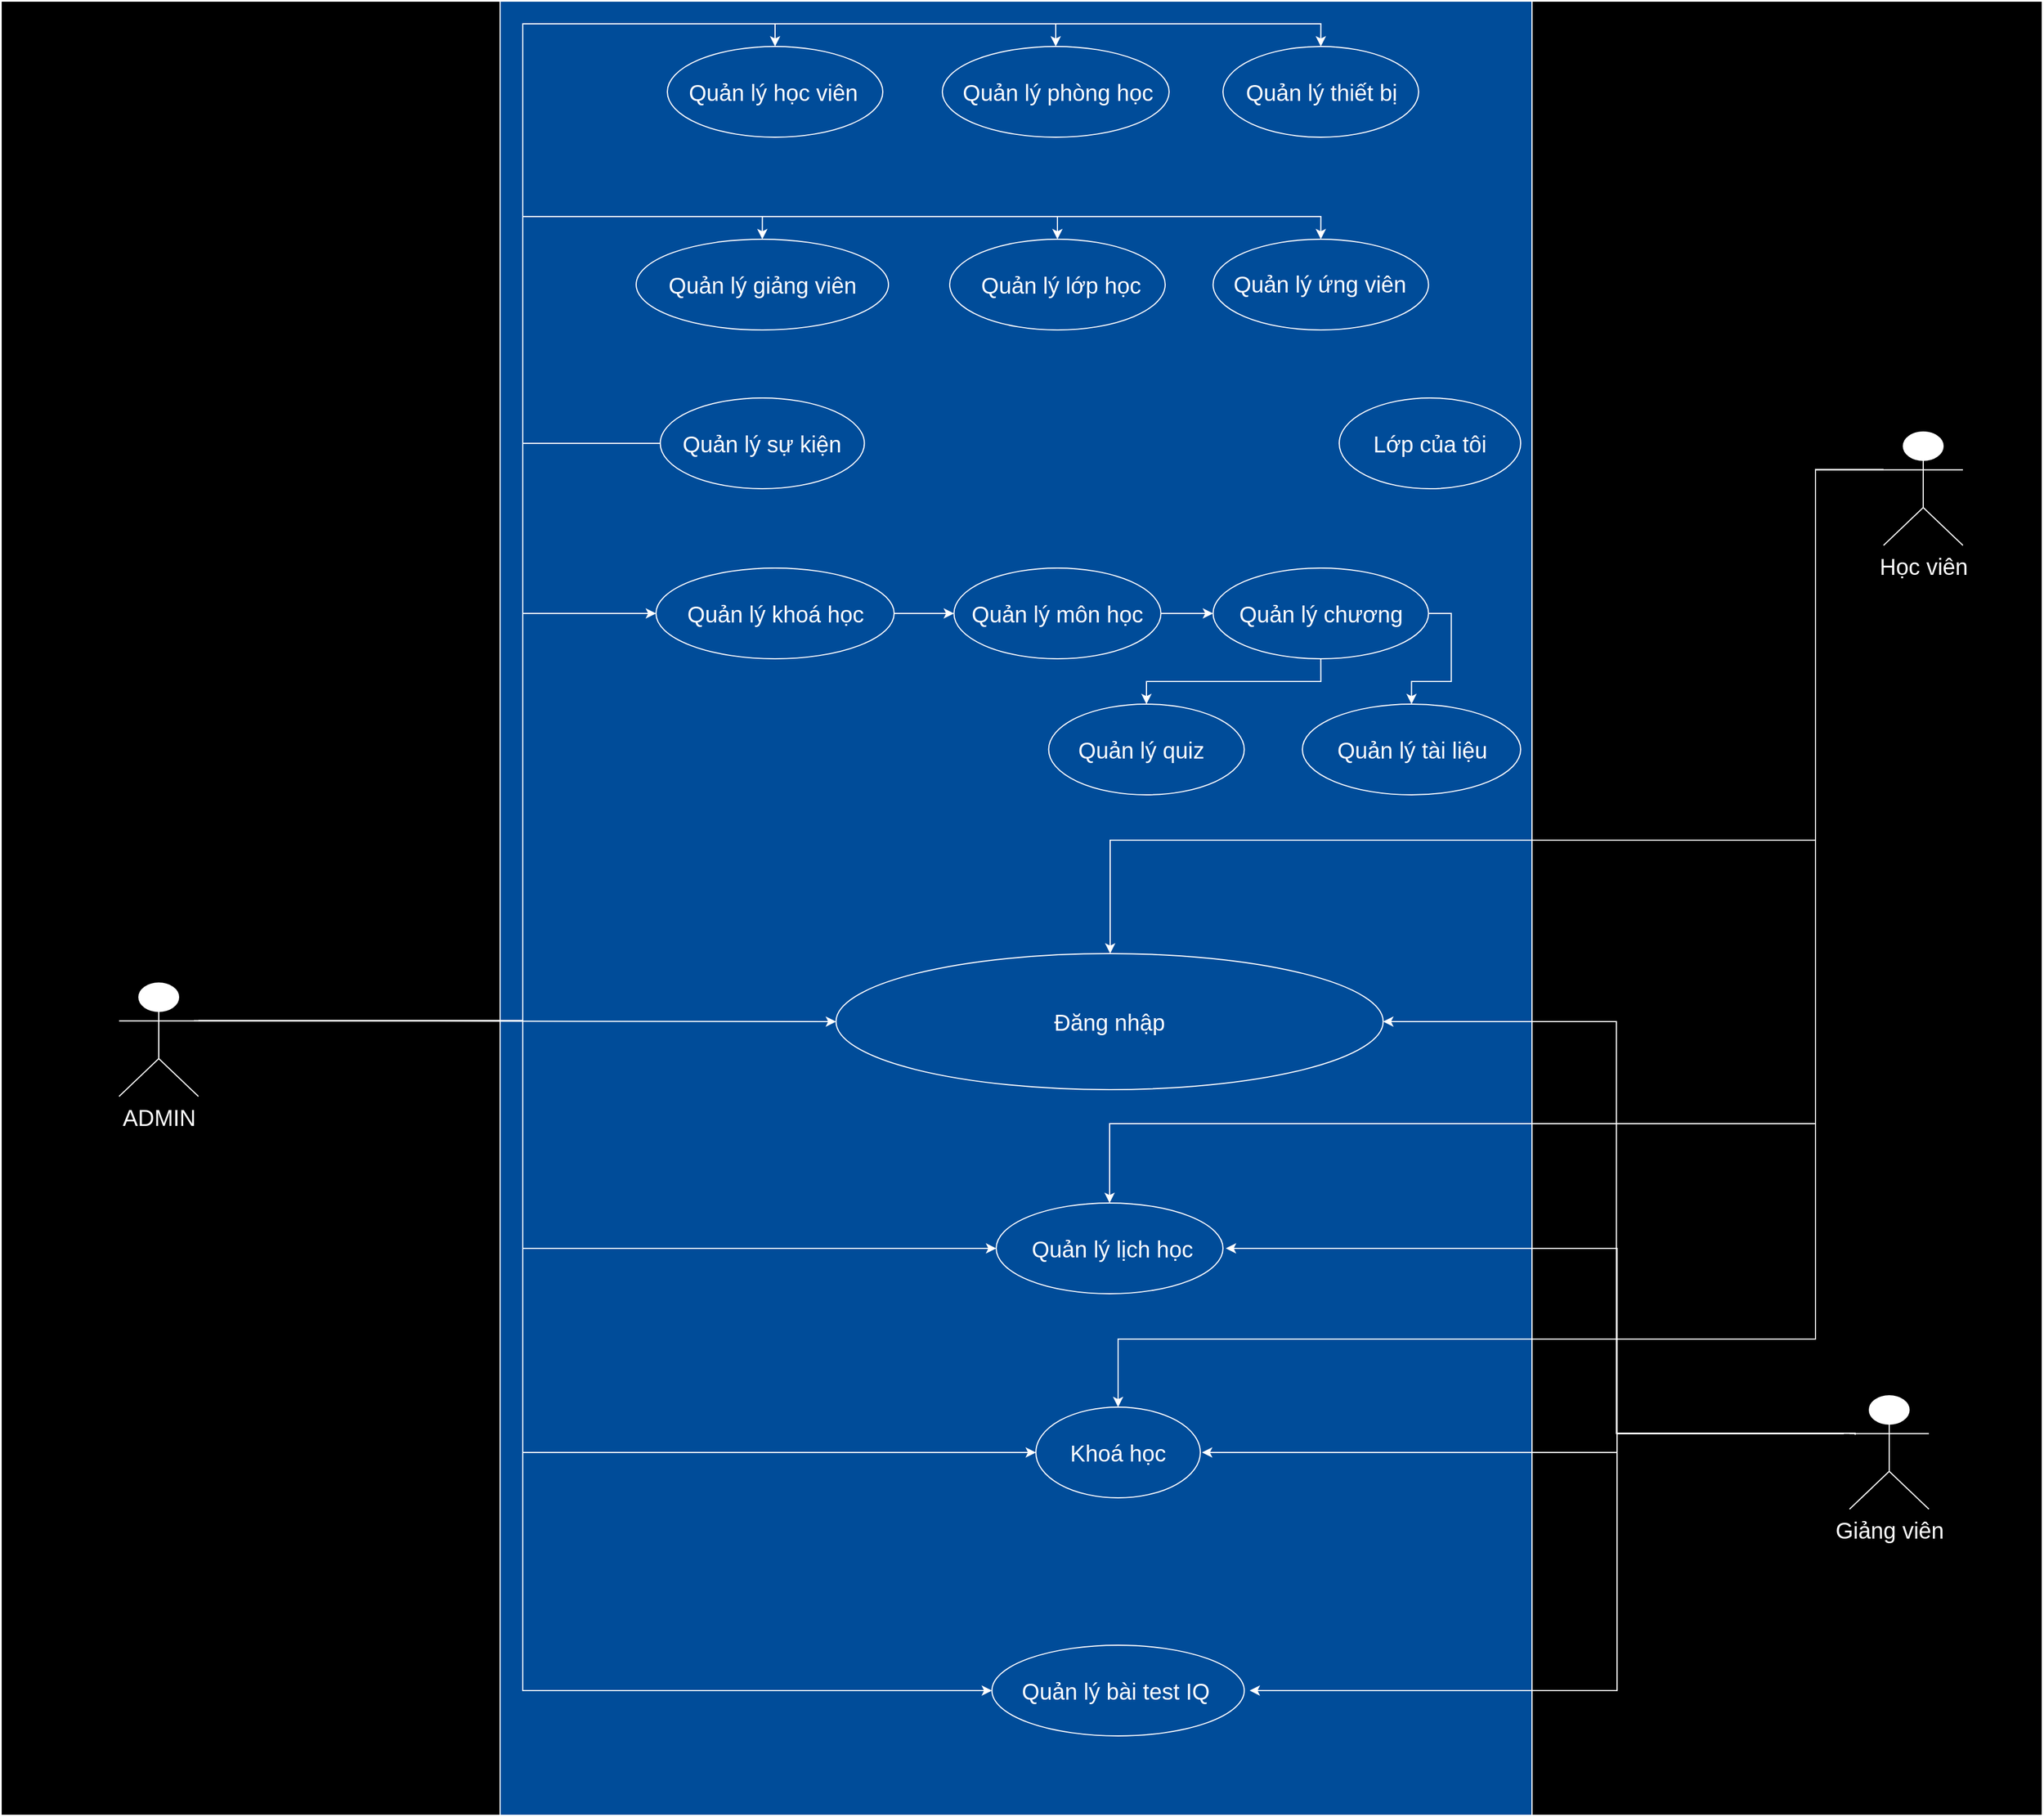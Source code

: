 <mxfile version="21.6.1" type="device">
  <diagram name="Page-1" id="hUDFwrAE7MCXMODmfE6O">
    <mxGraphModel dx="3826" dy="1171" grid="1" gridSize="10" guides="1" tooltips="1" connect="1" arrows="1" fold="1" page="1" pageScale="1" pageWidth="900" pageHeight="1600" math="0" shadow="0">
      <root>
        <mxCell id="0" />
        <mxCell id="1" parent="0" />
        <mxCell id="gYVAJZJi6gesPJjhDRaa-59" value="" style="rounded=0;whiteSpace=wrap;html=1;fillColor=#000000;fillStyle=auto;strokeColor=#FFFFFF;labelBorderColor=none;" vertex="1" parent="1">
          <mxGeometry x="-1800" width="1800" height="1600" as="geometry" />
        </mxCell>
        <mxCell id="gYVAJZJi6gesPJjhDRaa-61" value="" style="rounded=0;whiteSpace=wrap;html=1;fillColor=#004C99;strokeColor=#FFFFFF;labelBorderColor=none;" vertex="1" parent="1">
          <mxGeometry x="-1360" width="910" height="1600" as="geometry" />
        </mxCell>
        <mxCell id="gYVAJZJi6gesPJjhDRaa-109" style="edgeStyle=orthogonalEdgeStyle;rounded=0;orthogonalLoop=1;jettySize=auto;html=1;exitX=1;exitY=0.333;exitDx=0;exitDy=0;exitPerimeter=0;entryX=0.5;entryY=0;entryDx=0;entryDy=0;strokeColor=#FFFFFF;" edge="1" parent="1" source="gYVAJZJi6gesPJjhDRaa-63" target="gYVAJZJi6gesPJjhDRaa-77">
          <mxGeometry relative="1" as="geometry">
            <Array as="points">
              <mxPoint x="-1340" y="900" />
              <mxPoint x="-1340" y="20" />
              <mxPoint x="-636" y="20" />
            </Array>
          </mxGeometry>
        </mxCell>
        <mxCell id="gYVAJZJi6gesPJjhDRaa-110" style="edgeStyle=orthogonalEdgeStyle;rounded=0;orthogonalLoop=1;jettySize=auto;html=1;exitX=1;exitY=0.333;exitDx=0;exitDy=0;exitPerimeter=0;entryX=0.5;entryY=0;entryDx=0;entryDy=0;strokeColor=#FFFFFF;" edge="1" parent="1" source="gYVAJZJi6gesPJjhDRaa-63" target="gYVAJZJi6gesPJjhDRaa-73">
          <mxGeometry relative="1" as="geometry">
            <Array as="points">
              <mxPoint x="-1340" y="900" />
              <mxPoint x="-1340" y="20" />
              <mxPoint x="-870" y="20" />
            </Array>
          </mxGeometry>
        </mxCell>
        <mxCell id="gYVAJZJi6gesPJjhDRaa-113" style="edgeStyle=orthogonalEdgeStyle;rounded=0;orthogonalLoop=1;jettySize=auto;html=1;exitX=1;exitY=0.333;exitDx=0;exitDy=0;exitPerimeter=0;entryX=0.5;entryY=0;entryDx=0;entryDy=0;strokeColor=#FFFFFF;" edge="1" parent="1" source="gYVAJZJi6gesPJjhDRaa-63" target="gYVAJZJi6gesPJjhDRaa-67">
          <mxGeometry relative="1" as="geometry">
            <Array as="points">
              <mxPoint x="-1340" y="900" />
              <mxPoint x="-1340" y="20" />
              <mxPoint x="-1118" y="20" />
            </Array>
          </mxGeometry>
        </mxCell>
        <mxCell id="gYVAJZJi6gesPJjhDRaa-114" style="edgeStyle=orthogonalEdgeStyle;rounded=0;orthogonalLoop=1;jettySize=auto;html=1;exitX=1;exitY=0.333;exitDx=0;exitDy=0;exitPerimeter=0;entryX=0.5;entryY=0;entryDx=0;entryDy=0;strokeColor=#FFFFFF;" edge="1" parent="1" source="gYVAJZJi6gesPJjhDRaa-63" target="gYVAJZJi6gesPJjhDRaa-79">
          <mxGeometry relative="1" as="geometry">
            <Array as="points">
              <mxPoint x="-1340" y="900" />
              <mxPoint x="-1340" y="190" />
              <mxPoint x="-636" y="190" />
            </Array>
          </mxGeometry>
        </mxCell>
        <mxCell id="gYVAJZJi6gesPJjhDRaa-115" style="edgeStyle=orthogonalEdgeStyle;rounded=0;orthogonalLoop=1;jettySize=auto;html=1;exitX=1;exitY=0.333;exitDx=0;exitDy=0;exitPerimeter=0;entryX=0.5;entryY=0;entryDx=0;entryDy=0;strokeColor=#FFFFFF;" edge="1" parent="1" source="gYVAJZJi6gesPJjhDRaa-63" target="gYVAJZJi6gesPJjhDRaa-75">
          <mxGeometry relative="1" as="geometry">
            <Array as="points">
              <mxPoint x="-1340" y="900" />
              <mxPoint x="-1340" y="190" />
              <mxPoint x="-868" y="190" />
            </Array>
          </mxGeometry>
        </mxCell>
        <mxCell id="gYVAJZJi6gesPJjhDRaa-116" style="edgeStyle=orthogonalEdgeStyle;rounded=0;orthogonalLoop=1;jettySize=auto;html=1;exitX=0;exitY=0.5;exitDx=0;exitDy=0;entryX=0.5;entryY=0;entryDx=0;entryDy=0;strokeColor=#FFFFFF;" edge="1" parent="1" source="gYVAJZJi6gesPJjhDRaa-71" target="gYVAJZJi6gesPJjhDRaa-69">
          <mxGeometry relative="1" as="geometry">
            <Array as="points">
              <mxPoint x="-1340" y="390" />
              <mxPoint x="-1340" y="190" />
              <mxPoint x="-1129" y="190" />
            </Array>
          </mxGeometry>
        </mxCell>
        <mxCell id="gYVAJZJi6gesPJjhDRaa-120" style="edgeStyle=orthogonalEdgeStyle;rounded=0;orthogonalLoop=1;jettySize=auto;html=1;exitX=1;exitY=0.333;exitDx=0;exitDy=0;exitPerimeter=0;entryX=0;entryY=0.5;entryDx=0;entryDy=0;strokeColor=#FFFFFF;" edge="1" parent="1" source="gYVAJZJi6gesPJjhDRaa-63" target="gYVAJZJi6gesPJjhDRaa-81">
          <mxGeometry relative="1" as="geometry">
            <Array as="points">
              <mxPoint x="-1340" y="900" />
              <mxPoint x="-1340" y="540" />
            </Array>
          </mxGeometry>
        </mxCell>
        <mxCell id="gYVAJZJi6gesPJjhDRaa-129" style="edgeStyle=orthogonalEdgeStyle;rounded=0;orthogonalLoop=1;jettySize=auto;html=1;exitX=1;exitY=0.333;exitDx=0;exitDy=0;exitPerimeter=0;entryX=0;entryY=0.5;entryDx=0;entryDy=0;strokeColor=#FFFFFF;" edge="1" parent="1" source="gYVAJZJi6gesPJjhDRaa-63" target="gYVAJZJi6gesPJjhDRaa-65">
          <mxGeometry relative="1" as="geometry">
            <Array as="points">
              <mxPoint x="-1630" y="900" />
            </Array>
          </mxGeometry>
        </mxCell>
        <mxCell id="gYVAJZJi6gesPJjhDRaa-130" style="edgeStyle=orthogonalEdgeStyle;rounded=0;orthogonalLoop=1;jettySize=auto;html=1;exitX=1;exitY=0.333;exitDx=0;exitDy=0;exitPerimeter=0;entryX=0;entryY=0.5;entryDx=0;entryDy=0;strokeColor=#FFFFFF;" edge="1" parent="1" source="gYVAJZJi6gesPJjhDRaa-63" target="gYVAJZJi6gesPJjhDRaa-93">
          <mxGeometry relative="1" as="geometry">
            <Array as="points">
              <mxPoint x="-1340" y="899" />
              <mxPoint x="-1340" y="1100" />
            </Array>
          </mxGeometry>
        </mxCell>
        <mxCell id="gYVAJZJi6gesPJjhDRaa-131" style="edgeStyle=orthogonalEdgeStyle;rounded=0;orthogonalLoop=1;jettySize=auto;html=1;exitX=1;exitY=0.333;exitDx=0;exitDy=0;exitPerimeter=0;entryX=0;entryY=0.5;entryDx=0;entryDy=0;strokeColor=#FFFFFF;" edge="1" parent="1" source="gYVAJZJi6gesPJjhDRaa-63" target="gYVAJZJi6gesPJjhDRaa-95">
          <mxGeometry relative="1" as="geometry">
            <Array as="points">
              <mxPoint x="-1340" y="899" />
              <mxPoint x="-1340" y="1280" />
            </Array>
          </mxGeometry>
        </mxCell>
        <mxCell id="gYVAJZJi6gesPJjhDRaa-134" style="edgeStyle=orthogonalEdgeStyle;rounded=0;orthogonalLoop=1;jettySize=auto;html=1;exitX=1;exitY=0.333;exitDx=0;exitDy=0;exitPerimeter=0;entryX=0;entryY=0.5;entryDx=0;entryDy=0;strokeColor=#FFFFFF;" edge="1" parent="1" source="gYVAJZJi6gesPJjhDRaa-63" target="gYVAJZJi6gesPJjhDRaa-91">
          <mxGeometry relative="1" as="geometry">
            <Array as="points">
              <mxPoint x="-1340" y="899" />
              <mxPoint x="-1340" y="1490" />
            </Array>
          </mxGeometry>
        </mxCell>
        <mxCell id="gYVAJZJi6gesPJjhDRaa-63" value="ADMIN" style="shape=umlActor;verticalLabelPosition=bottom;verticalAlign=top;html=1;outlineConnect=0;fontSize=20;strokeColor=#FFFFFF;labelBorderColor=none;fontColor=#FFFFFF;" vertex="1" parent="1">
          <mxGeometry x="-1696" y="866" width="70" height="100" as="geometry" />
        </mxCell>
        <mxCell id="gYVAJZJi6gesPJjhDRaa-135" style="edgeStyle=orthogonalEdgeStyle;rounded=0;orthogonalLoop=1;jettySize=auto;html=1;exitX=0;exitY=0.333;exitDx=0;exitDy=0;exitPerimeter=0;entryX=1;entryY=0.5;entryDx=0;entryDy=0;strokeColor=#FFFFFF;" edge="1" parent="1" source="gYVAJZJi6gesPJjhDRaa-64" target="gYVAJZJi6gesPJjhDRaa-65">
          <mxGeometry relative="1" as="geometry" />
        </mxCell>
        <mxCell id="gYVAJZJi6gesPJjhDRaa-138" style="edgeStyle=orthogonalEdgeStyle;rounded=0;orthogonalLoop=1;jettySize=auto;html=1;exitX=0;exitY=0.333;exitDx=0;exitDy=0;exitPerimeter=0;strokeColor=#FFFFFF;" edge="1" parent="1">
          <mxGeometry relative="1" as="geometry">
            <mxPoint x="-175" y="1263.333" as="sourcePoint" />
            <mxPoint x="-720" y="1100" as="targetPoint" />
            <Array as="points">
              <mxPoint x="-375" y="1263" />
              <mxPoint x="-375" y="1100" />
            </Array>
          </mxGeometry>
        </mxCell>
        <mxCell id="gYVAJZJi6gesPJjhDRaa-139" style="edgeStyle=orthogonalEdgeStyle;rounded=0;orthogonalLoop=1;jettySize=auto;html=1;exitX=0;exitY=0.333;exitDx=0;exitDy=0;exitPerimeter=0;strokeColor=#FFFFFF;" edge="1" parent="1">
          <mxGeometry relative="1" as="geometry">
            <mxPoint x="-175" y="1263.333" as="sourcePoint" />
            <mxPoint x="-741" y="1280" as="targetPoint" />
            <Array as="points">
              <mxPoint x="-375" y="1263" />
              <mxPoint x="-375" y="1280" />
            </Array>
          </mxGeometry>
        </mxCell>
        <mxCell id="gYVAJZJi6gesPJjhDRaa-140" style="edgeStyle=orthogonalEdgeStyle;rounded=0;orthogonalLoop=1;jettySize=auto;html=1;exitX=0;exitY=0.333;exitDx=0;exitDy=0;exitPerimeter=0;strokeColor=#FFFFFF;" edge="1" parent="1">
          <mxGeometry relative="1" as="geometry">
            <mxPoint x="-165" y="1264.333" as="sourcePoint" />
            <mxPoint x="-699" y="1490" as="targetPoint" />
            <Array as="points">
              <mxPoint x="-375" y="1263" />
              <mxPoint x="-375" y="1490" />
            </Array>
          </mxGeometry>
        </mxCell>
        <mxCell id="gYVAJZJi6gesPJjhDRaa-64" value="Giảng viên" style="shape=umlActor;verticalLabelPosition=bottom;verticalAlign=top;html=1;outlineConnect=0;fontSize=20;strokeColor=#FFFFFF;labelBorderColor=none;fontColor=#FFFFFF;" vertex="1" parent="1">
          <mxGeometry x="-170" y="1230" width="70" height="100" as="geometry" />
        </mxCell>
        <mxCell id="gYVAJZJi6gesPJjhDRaa-65" value="" style="ellipse;whiteSpace=wrap;html=1;fillColor=#004C99;fontSize=20;strokeColor=#FFFFFF;labelBorderColor=none;" vertex="1" parent="1">
          <mxGeometry x="-1063.75" y="840" width="482.5" height="120" as="geometry" />
        </mxCell>
        <mxCell id="gYVAJZJi6gesPJjhDRaa-66" value="&lt;font style=&quot;font-size: 20px;&quot; color=&quot;#ffffff&quot;&gt;Đăng nhập&lt;/font&gt;" style="text;html=1;strokeColor=none;fillColor=none;align=center;verticalAlign=middle;whiteSpace=wrap;rounded=0;fontSize=20;labelBorderColor=none;" vertex="1" parent="1">
          <mxGeometry x="-910" y="885" width="175" height="30" as="geometry" />
        </mxCell>
        <mxCell id="gYVAJZJi6gesPJjhDRaa-67" value="" style="ellipse;whiteSpace=wrap;html=1;fillColor=#004C99;fontSize=20;strokeColor=#FFFFFF;labelBorderColor=none;" vertex="1" parent="1">
          <mxGeometry x="-1212.5" y="40" width="190" height="80" as="geometry" />
        </mxCell>
        <mxCell id="gYVAJZJi6gesPJjhDRaa-68" value="&lt;font color=&quot;#ffffff&quot; style=&quot;font-size: 20px;&quot;&gt;Quản lý học viên&lt;/font&gt;" style="text;html=1;strokeColor=none;fillColor=none;align=center;verticalAlign=middle;whiteSpace=wrap;rounded=0;fontSize=20;labelBorderColor=none;" vertex="1" parent="1">
          <mxGeometry x="-1199.5" y="60" width="160" height="40" as="geometry" />
        </mxCell>
        <mxCell id="gYVAJZJi6gesPJjhDRaa-69" value="" style="ellipse;whiteSpace=wrap;html=1;fillColor=#004C99;fontSize=20;strokeColor=#FFFFFF;labelBorderColor=none;" vertex="1" parent="1">
          <mxGeometry x="-1240" y="210" width="222.5" height="80" as="geometry" />
        </mxCell>
        <mxCell id="gYVAJZJi6gesPJjhDRaa-70" value="&lt;font color=&quot;#ffffff&quot; style=&quot;font-size: 20px;&quot;&gt;Quản lý giảng viên&lt;/font&gt;" style="text;html=1;strokeColor=none;fillColor=none;align=center;verticalAlign=middle;whiteSpace=wrap;rounded=0;fontSize=20;labelBorderColor=none;" vertex="1" parent="1">
          <mxGeometry x="-1220" y="230" width="182.5" height="40" as="geometry" />
        </mxCell>
        <mxCell id="gYVAJZJi6gesPJjhDRaa-71" value="" style="ellipse;whiteSpace=wrap;html=1;fillColor=#004C99;fontSize=20;strokeColor=#FFFFFF;labelBorderColor=none;" vertex="1" parent="1">
          <mxGeometry x="-1218.75" y="350" width="180" height="80" as="geometry" />
        </mxCell>
        <mxCell id="gYVAJZJi6gesPJjhDRaa-72" value="&lt;font color=&quot;#ffffff&quot; style=&quot;font-size: 20px;&quot;&gt;Quản lý sự kiện&lt;/font&gt;" style="text;html=1;strokeColor=none;fillColor=none;align=center;verticalAlign=middle;whiteSpace=wrap;rounded=0;fontSize=20;labelBorderColor=none;" vertex="1" parent="1">
          <mxGeometry x="-1208.75" y="370" width="160" height="40" as="geometry" />
        </mxCell>
        <mxCell id="gYVAJZJi6gesPJjhDRaa-73" value="" style="ellipse;whiteSpace=wrap;html=1;fillColor=#004C99;fontSize=20;strokeColor=#FFFFFF;labelBorderColor=none;" vertex="1" parent="1">
          <mxGeometry x="-970" y="40" width="200" height="80" as="geometry" />
        </mxCell>
        <mxCell id="gYVAJZJi6gesPJjhDRaa-74" value="&lt;font color=&quot;#ffffff&quot; style=&quot;font-size: 20px;&quot;&gt;Quản lý phòng học&lt;/font&gt;" style="text;html=1;strokeColor=none;fillColor=none;align=center;verticalAlign=middle;whiteSpace=wrap;rounded=0;fontSize=20;labelBorderColor=none;" vertex="1" parent="1">
          <mxGeometry x="-953.5" y="60" width="170" height="40" as="geometry" />
        </mxCell>
        <mxCell id="gYVAJZJi6gesPJjhDRaa-75" value="" style="ellipse;whiteSpace=wrap;html=1;fillColor=#004C99;fontSize=20;strokeColor=#FFFFFF;labelBorderColor=none;" vertex="1" parent="1">
          <mxGeometry x="-963.5" y="210" width="190" height="80" as="geometry" />
        </mxCell>
        <mxCell id="gYVAJZJi6gesPJjhDRaa-76" value="&lt;font color=&quot;#ffffff&quot; style=&quot;font-size: 20px;&quot;&gt;&amp;nbsp;Quản lý lớp học&lt;/font&gt;" style="text;html=1;strokeColor=none;fillColor=none;align=center;verticalAlign=middle;whiteSpace=wrap;rounded=0;fontSize=20;labelBorderColor=none;" vertex="1" parent="1">
          <mxGeometry x="-943.5" y="230" width="150" height="40" as="geometry" />
        </mxCell>
        <mxCell id="gYVAJZJi6gesPJjhDRaa-77" value="" style="ellipse;whiteSpace=wrap;html=1;fillColor=#004C99;fontSize=20;strokeColor=#FFFFFF;labelBorderColor=none;" vertex="1" parent="1">
          <mxGeometry x="-722.5" y="40" width="172.5" height="80" as="geometry" />
        </mxCell>
        <mxCell id="gYVAJZJi6gesPJjhDRaa-78" value="&lt;font color=&quot;#ffffff&quot; style=&quot;font-size: 20px;&quot;&gt;Quản lý thiết bị&lt;/font&gt;" style="text;html=1;strokeColor=none;fillColor=none;align=center;verticalAlign=middle;whiteSpace=wrap;rounded=0;fontSize=20;labelBorderColor=none;" vertex="1" parent="1">
          <mxGeometry x="-712.5" y="60" width="152.5" height="40" as="geometry" />
        </mxCell>
        <mxCell id="gYVAJZJi6gesPJjhDRaa-79" value="" style="ellipse;whiteSpace=wrap;html=1;fillColor=#004C99;fontSize=20;strokeColor=#FFFFFF;labelBorderColor=none;" vertex="1" parent="1">
          <mxGeometry x="-731.25" y="210" width="190" height="80" as="geometry" />
        </mxCell>
        <mxCell id="gYVAJZJi6gesPJjhDRaa-80" value="&lt;font color=&quot;#ffffff&quot; style=&quot;font-size: 20px;&quot;&gt;Quản lý ứng viên&lt;/font&gt;" style="text;html=1;strokeColor=none;fillColor=none;align=center;verticalAlign=middle;whiteSpace=wrap;rounded=0;fontSize=20;labelBorderColor=none;" vertex="1" parent="1">
          <mxGeometry x="-717.25" y="229" width="160" height="40" as="geometry" />
        </mxCell>
        <mxCell id="gYVAJZJi6gesPJjhDRaa-121" style="edgeStyle=orthogonalEdgeStyle;rounded=0;orthogonalLoop=1;jettySize=auto;html=1;exitX=1;exitY=0.5;exitDx=0;exitDy=0;entryX=0;entryY=0.5;entryDx=0;entryDy=0;strokeColor=#FFFFFF;" edge="1" parent="1" source="gYVAJZJi6gesPJjhDRaa-81" target="gYVAJZJi6gesPJjhDRaa-83">
          <mxGeometry relative="1" as="geometry" />
        </mxCell>
        <mxCell id="gYVAJZJi6gesPJjhDRaa-81" value="" style="ellipse;whiteSpace=wrap;html=1;fillColor=#004C99;fontSize=20;strokeColor=#FFFFFF;labelBorderColor=none;" vertex="1" parent="1">
          <mxGeometry x="-1222.5" y="500" width="210" height="80" as="geometry" />
        </mxCell>
        <mxCell id="gYVAJZJi6gesPJjhDRaa-82" value="&lt;font color=&quot;#ffffff&quot; style=&quot;font-size: 20px;&quot;&gt;Quản lý khoá học&lt;/font&gt;" style="text;html=1;strokeColor=none;fillColor=none;align=center;verticalAlign=middle;whiteSpace=wrap;rounded=0;fontSize=20;labelBorderColor=none;" vertex="1" parent="1">
          <mxGeometry x="-1197.5" y="520" width="160" height="40" as="geometry" />
        </mxCell>
        <mxCell id="gYVAJZJi6gesPJjhDRaa-124" style="edgeStyle=orthogonalEdgeStyle;rounded=0;orthogonalLoop=1;jettySize=auto;html=1;exitX=1;exitY=0.5;exitDx=0;exitDy=0;entryX=0;entryY=0.5;entryDx=0;entryDy=0;strokeColor=#FFFFFF;" edge="1" parent="1" source="gYVAJZJi6gesPJjhDRaa-83" target="gYVAJZJi6gesPJjhDRaa-85">
          <mxGeometry relative="1" as="geometry" />
        </mxCell>
        <mxCell id="gYVAJZJi6gesPJjhDRaa-83" value="" style="ellipse;whiteSpace=wrap;html=1;fillColor=#004C99;fontSize=20;strokeColor=#FFFFFF;labelBorderColor=none;" vertex="1" parent="1">
          <mxGeometry x="-959.75" y="500" width="182.5" height="80" as="geometry" />
        </mxCell>
        <mxCell id="gYVAJZJi6gesPJjhDRaa-84" value="&lt;font color=&quot;#ffffff&quot; style=&quot;font-size: 20px;&quot;&gt;Quản lý môn học&lt;/font&gt;" style="text;html=1;strokeColor=none;fillColor=none;align=center;verticalAlign=middle;whiteSpace=wrap;rounded=0;fontSize=20;labelBorderColor=none;" vertex="1" parent="1">
          <mxGeometry x="-949.75" y="520" width="162.5" height="40" as="geometry" />
        </mxCell>
        <mxCell id="gYVAJZJi6gesPJjhDRaa-125" style="edgeStyle=orthogonalEdgeStyle;rounded=0;orthogonalLoop=1;jettySize=auto;html=1;exitX=1;exitY=0.5;exitDx=0;exitDy=0;strokeColor=#FFFFFF;" edge="1" parent="1" source="gYVAJZJi6gesPJjhDRaa-85" target="gYVAJZJi6gesPJjhDRaa-87">
          <mxGeometry relative="1" as="geometry" />
        </mxCell>
        <mxCell id="gYVAJZJi6gesPJjhDRaa-126" style="edgeStyle=orthogonalEdgeStyle;rounded=0;orthogonalLoop=1;jettySize=auto;html=1;exitX=0.5;exitY=1;exitDx=0;exitDy=0;entryX=0.5;entryY=0;entryDx=0;entryDy=0;strokeColor=#FFFFFF;" edge="1" parent="1" source="gYVAJZJi6gesPJjhDRaa-85" target="gYVAJZJi6gesPJjhDRaa-89">
          <mxGeometry relative="1" as="geometry" />
        </mxCell>
        <mxCell id="gYVAJZJi6gesPJjhDRaa-85" value="" style="ellipse;whiteSpace=wrap;html=1;fillColor=#004C99;fontSize=20;strokeColor=#FFFFFF;labelBorderColor=none;" vertex="1" parent="1">
          <mxGeometry x="-731.25" y="500" width="190" height="80" as="geometry" />
        </mxCell>
        <mxCell id="gYVAJZJi6gesPJjhDRaa-86" value="&lt;font color=&quot;#ffffff&quot; style=&quot;font-size: 20px;&quot;&gt;Quản lý chương&lt;/font&gt;" style="text;html=1;strokeColor=none;fillColor=none;align=center;verticalAlign=middle;whiteSpace=wrap;rounded=0;fontSize=20;labelBorderColor=none;" vertex="1" parent="1">
          <mxGeometry x="-711.25" y="520" width="150" height="40" as="geometry" />
        </mxCell>
        <mxCell id="gYVAJZJi6gesPJjhDRaa-87" value="" style="ellipse;whiteSpace=wrap;html=1;fillColor=#004C99;fontSize=20;strokeColor=#FFFFFF;labelBorderColor=none;" vertex="1" parent="1">
          <mxGeometry x="-652.5" y="620" width="192.5" height="80" as="geometry" />
        </mxCell>
        <mxCell id="gYVAJZJi6gesPJjhDRaa-88" value="&lt;font color=&quot;#ffffff&quot; style=&quot;font-size: 20px;&quot;&gt;Quản lý tài liệu&lt;/font&gt;" style="text;html=1;strokeColor=none;fillColor=none;align=center;verticalAlign=middle;whiteSpace=wrap;rounded=0;fontSize=20;labelBorderColor=none;" vertex="1" parent="1">
          <mxGeometry x="-627.5" y="640" width="142.5" height="40" as="geometry" />
        </mxCell>
        <mxCell id="gYVAJZJi6gesPJjhDRaa-89" value="" style="ellipse;whiteSpace=wrap;html=1;fillColor=#004C99;fontSize=20;strokeColor=#FFFFFF;labelBorderColor=none;" vertex="1" parent="1">
          <mxGeometry x="-876.25" y="620" width="172.5" height="80" as="geometry" />
        </mxCell>
        <mxCell id="gYVAJZJi6gesPJjhDRaa-90" value="&lt;font color=&quot;#ffffff&quot; style=&quot;font-size: 20px;&quot;&gt;Quản lý quiz&lt;/font&gt;" style="text;html=1;strokeColor=none;fillColor=none;align=center;verticalAlign=middle;whiteSpace=wrap;rounded=0;fontSize=20;labelBorderColor=none;" vertex="1" parent="1">
          <mxGeometry x="-866.25" y="640" width="142.5" height="40" as="geometry" />
        </mxCell>
        <mxCell id="gYVAJZJi6gesPJjhDRaa-91" value="" style="ellipse;whiteSpace=wrap;html=1;fillColor=#004C99;fontSize=20;strokeColor=#FFFFFF;labelBorderColor=none;" vertex="1" parent="1">
          <mxGeometry x="-926.25" y="1450" width="222.5" height="80" as="geometry" />
        </mxCell>
        <mxCell id="gYVAJZJi6gesPJjhDRaa-92" value="&lt;font color=&quot;#ffffff&quot; style=&quot;font-size: 20px;&quot;&gt;Quản lý bài test IQ&lt;/font&gt;" style="text;html=1;strokeColor=none;fillColor=none;align=center;verticalAlign=middle;whiteSpace=wrap;rounded=0;fontSize=20;labelBorderColor=none;" vertex="1" parent="1">
          <mxGeometry x="-907.25" y="1470" width="179.5" height="40" as="geometry" />
        </mxCell>
        <mxCell id="gYVAJZJi6gesPJjhDRaa-93" value="" style="ellipse;whiteSpace=wrap;html=1;fillColor=#004C99;fontSize=20;strokeColor=#FFFFFF;labelBorderColor=none;" vertex="1" parent="1">
          <mxGeometry x="-922.5" y="1060" width="200" height="80" as="geometry" />
        </mxCell>
        <mxCell id="gYVAJZJi6gesPJjhDRaa-94" value="&lt;font color=&quot;#ffffff&quot; style=&quot;font-size: 20px;&quot;&gt;Quản lý lịch học&lt;/font&gt;" style="text;html=1;strokeColor=none;fillColor=none;align=center;verticalAlign=middle;whiteSpace=wrap;rounded=0;fontSize=20;labelBorderColor=none;" vertex="1" parent="1">
          <mxGeometry x="-895" y="1080" width="150" height="40" as="geometry" />
        </mxCell>
        <mxCell id="gYVAJZJi6gesPJjhDRaa-95" value="" style="ellipse;whiteSpace=wrap;html=1;fillColor=#004C99;fontSize=20;strokeColor=#FFFFFF;labelBorderColor=none;" vertex="1" parent="1">
          <mxGeometry x="-887.5" y="1240" width="145" height="80" as="geometry" />
        </mxCell>
        <mxCell id="gYVAJZJi6gesPJjhDRaa-96" value="&lt;font color=&quot;#ffffff&quot; style=&quot;font-size: 20px;&quot;&gt;Khoá học&lt;/font&gt;" style="text;html=1;strokeColor=none;fillColor=none;align=center;verticalAlign=middle;whiteSpace=wrap;rounded=0;fontSize=20;labelBorderColor=none;" vertex="1" parent="1">
          <mxGeometry x="-870" y="1260" width="110" height="40" as="geometry" />
        </mxCell>
        <mxCell id="gYVAJZJi6gesPJjhDRaa-97" value="" style="ellipse;whiteSpace=wrap;html=1;fillColor=#004C99;fontSize=20;strokeColor=#FFFFFF;labelBorderColor=none;" vertex="1" parent="1">
          <mxGeometry x="-620" y="350" width="160" height="80" as="geometry" />
        </mxCell>
        <mxCell id="gYVAJZJi6gesPJjhDRaa-98" value="Lớp của tôi" style="text;strokeColor=none;fillColor=none;align=center;verticalAlign=middle;rounded=0;fontSize=20;labelBorderColor=none;whiteSpace=wrap;html=1;fontColor=#FFFFFF;" vertex="1" parent="1">
          <mxGeometry x="-610" y="370" width="140" height="40" as="geometry" />
        </mxCell>
        <mxCell id="gYVAJZJi6gesPJjhDRaa-137" style="edgeStyle=orthogonalEdgeStyle;rounded=0;orthogonalLoop=1;jettySize=auto;html=1;exitX=0;exitY=0.333;exitDx=0;exitDy=0;exitPerimeter=0;strokeColor=#FFFFFF;" edge="1" parent="1" source="gYVAJZJi6gesPJjhDRaa-99" target="gYVAJZJi6gesPJjhDRaa-65">
          <mxGeometry relative="1" as="geometry">
            <Array as="points">
              <mxPoint x="-200" y="740" />
              <mxPoint x="-822" y="740" />
            </Array>
          </mxGeometry>
        </mxCell>
        <mxCell id="gYVAJZJi6gesPJjhDRaa-141" style="edgeStyle=orthogonalEdgeStyle;rounded=0;orthogonalLoop=1;jettySize=auto;html=1;exitX=0;exitY=0.333;exitDx=0;exitDy=0;exitPerimeter=0;entryX=0.5;entryY=0;entryDx=0;entryDy=0;strokeColor=#FFFFFF;" edge="1" parent="1" source="gYVAJZJi6gesPJjhDRaa-99" target="gYVAJZJi6gesPJjhDRaa-93">
          <mxGeometry relative="1" as="geometry">
            <Array as="points">
              <mxPoint x="-200" y="413" />
              <mxPoint x="-200" y="990" />
              <mxPoint x="-822" y="990" />
            </Array>
          </mxGeometry>
        </mxCell>
        <mxCell id="gYVAJZJi6gesPJjhDRaa-142" style="edgeStyle=orthogonalEdgeStyle;rounded=0;orthogonalLoop=1;jettySize=auto;html=1;exitX=0;exitY=0.333;exitDx=0;exitDy=0;exitPerimeter=0;entryX=0.5;entryY=0;entryDx=0;entryDy=0;strokeColor=#FFFFFF;" edge="1" parent="1" source="gYVAJZJi6gesPJjhDRaa-99" target="gYVAJZJi6gesPJjhDRaa-95">
          <mxGeometry relative="1" as="geometry">
            <Array as="points">
              <mxPoint x="-200" y="413" />
              <mxPoint x="-200" y="1180" />
              <mxPoint x="-815" y="1180" />
            </Array>
          </mxGeometry>
        </mxCell>
        <mxCell id="gYVAJZJi6gesPJjhDRaa-99" value="Học viên" style="shape=umlActor;verticalLabelPosition=bottom;verticalAlign=top;html=1;outlineConnect=0;fontSize=20;strokeColor=#FFFFFF;labelBorderColor=none;fontColor=#FFFFFF;" vertex="1" parent="1">
          <mxGeometry x="-140" y="380" width="70" height="100" as="geometry" />
        </mxCell>
      </root>
    </mxGraphModel>
  </diagram>
</mxfile>
